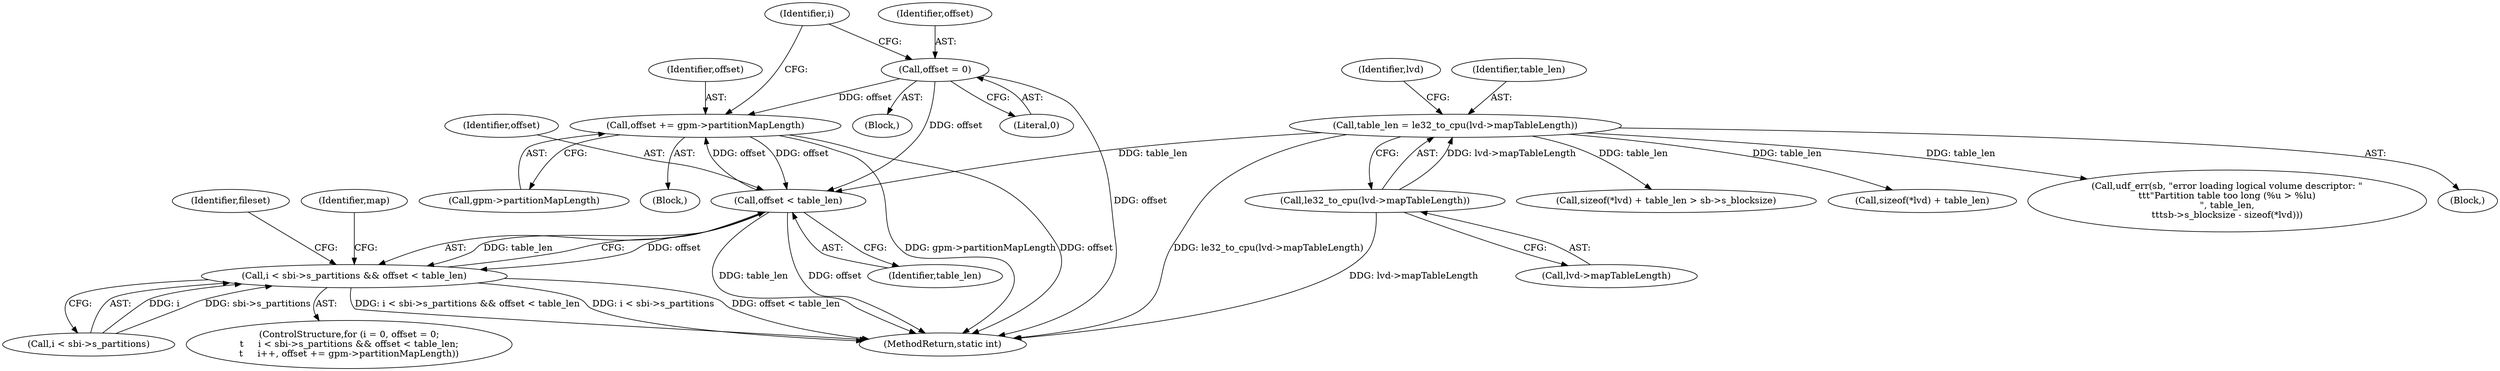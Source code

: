 digraph "0_linux_1df2ae31c724e57be9d7ac00d78db8a5dabdd050@pointer" {
"1000207" [label="(Call,offset += gpm->partitionMapLength)"];
"1000192" [label="(Call,offset = 0)"];
"1000201" [label="(Call,offset < table_len)"];
"1000207" [label="(Call,offset += gpm->partitionMapLength)"];
"1000147" [label="(Call,table_len = le32_to_cpu(lvd->mapTableLength))"];
"1000149" [label="(Call,le32_to_cpu(lvd->mapTableLength))"];
"1000195" [label="(Call,i < sbi->s_partitions && offset < table_len)"];
"1000154" [label="(Call,sizeof(*lvd) + table_len > sb->s_blocksize)"];
"1000195" [label="(Call,i < sbi->s_partitions && offset < table_len)"];
"1000155" [label="(Call,sizeof(*lvd) + table_len)"];
"1000203" [label="(Identifier,table_len)"];
"1000150" [label="(Call,lvd->mapTableLength)"];
"1000691" [label="(MethodReturn,static int)"];
"1000192" [label="(Call,offset = 0)"];
"1000164" [label="(Call,udf_err(sb, \"error loading logical volume descriptor: \"\n\t\t\t\"Partition table too long (%u > %lu)\n\", table_len,\n\t\t\tsb->s_blocksize - sizeof(*lvd)))"];
"1000147" [label="(Call,table_len = le32_to_cpu(lvd->mapTableLength))"];
"1000209" [label="(Call,gpm->partitionMapLength)"];
"1000202" [label="(Identifier,offset)"];
"1000197" [label="(Identifier,i)"];
"1000646" [label="(Identifier,fileset)"];
"1000149" [label="(Call,le32_to_cpu(lvd->mapTableLength))"];
"1000104" [label="(Block,)"];
"1000193" [label="(Identifier,offset)"];
"1000187" [label="(ControlStructure,for (i = 0, offset = 0;\n\t     i < sbi->s_partitions && offset < table_len;\n\t     i++, offset += gpm->partitionMapLength))"];
"1000207" [label="(Call,offset += gpm->partitionMapLength)"];
"1000196" [label="(Call,i < sbi->s_partitions)"];
"1000201" [label="(Call,offset < table_len)"];
"1000158" [label="(Identifier,lvd)"];
"1000204" [label="(Block,)"];
"1000148" [label="(Identifier,table_len)"];
"1000188" [label="(Block,)"];
"1000208" [label="(Identifier,offset)"];
"1000194" [label="(Literal,0)"];
"1000215" [label="(Identifier,map)"];
"1000207" -> "1000204"  [label="AST: "];
"1000207" -> "1000209"  [label="CFG: "];
"1000208" -> "1000207"  [label="AST: "];
"1000209" -> "1000207"  [label="AST: "];
"1000197" -> "1000207"  [label="CFG: "];
"1000207" -> "1000691"  [label="DDG: gpm->partitionMapLength"];
"1000207" -> "1000691"  [label="DDG: offset"];
"1000207" -> "1000201"  [label="DDG: offset"];
"1000192" -> "1000207"  [label="DDG: offset"];
"1000201" -> "1000207"  [label="DDG: offset"];
"1000192" -> "1000188"  [label="AST: "];
"1000192" -> "1000194"  [label="CFG: "];
"1000193" -> "1000192"  [label="AST: "];
"1000194" -> "1000192"  [label="AST: "];
"1000197" -> "1000192"  [label="CFG: "];
"1000192" -> "1000691"  [label="DDG: offset"];
"1000192" -> "1000201"  [label="DDG: offset"];
"1000201" -> "1000195"  [label="AST: "];
"1000201" -> "1000203"  [label="CFG: "];
"1000202" -> "1000201"  [label="AST: "];
"1000203" -> "1000201"  [label="AST: "];
"1000195" -> "1000201"  [label="CFG: "];
"1000201" -> "1000691"  [label="DDG: table_len"];
"1000201" -> "1000691"  [label="DDG: offset"];
"1000201" -> "1000195"  [label="DDG: offset"];
"1000201" -> "1000195"  [label="DDG: table_len"];
"1000147" -> "1000201"  [label="DDG: table_len"];
"1000147" -> "1000104"  [label="AST: "];
"1000147" -> "1000149"  [label="CFG: "];
"1000148" -> "1000147"  [label="AST: "];
"1000149" -> "1000147"  [label="AST: "];
"1000158" -> "1000147"  [label="CFG: "];
"1000147" -> "1000691"  [label="DDG: le32_to_cpu(lvd->mapTableLength)"];
"1000149" -> "1000147"  [label="DDG: lvd->mapTableLength"];
"1000147" -> "1000154"  [label="DDG: table_len"];
"1000147" -> "1000155"  [label="DDG: table_len"];
"1000147" -> "1000164"  [label="DDG: table_len"];
"1000149" -> "1000150"  [label="CFG: "];
"1000150" -> "1000149"  [label="AST: "];
"1000149" -> "1000691"  [label="DDG: lvd->mapTableLength"];
"1000195" -> "1000187"  [label="AST: "];
"1000195" -> "1000196"  [label="CFG: "];
"1000196" -> "1000195"  [label="AST: "];
"1000215" -> "1000195"  [label="CFG: "];
"1000646" -> "1000195"  [label="CFG: "];
"1000195" -> "1000691"  [label="DDG: offset < table_len"];
"1000195" -> "1000691"  [label="DDG: i < sbi->s_partitions && offset < table_len"];
"1000195" -> "1000691"  [label="DDG: i < sbi->s_partitions"];
"1000196" -> "1000195"  [label="DDG: i"];
"1000196" -> "1000195"  [label="DDG: sbi->s_partitions"];
}

